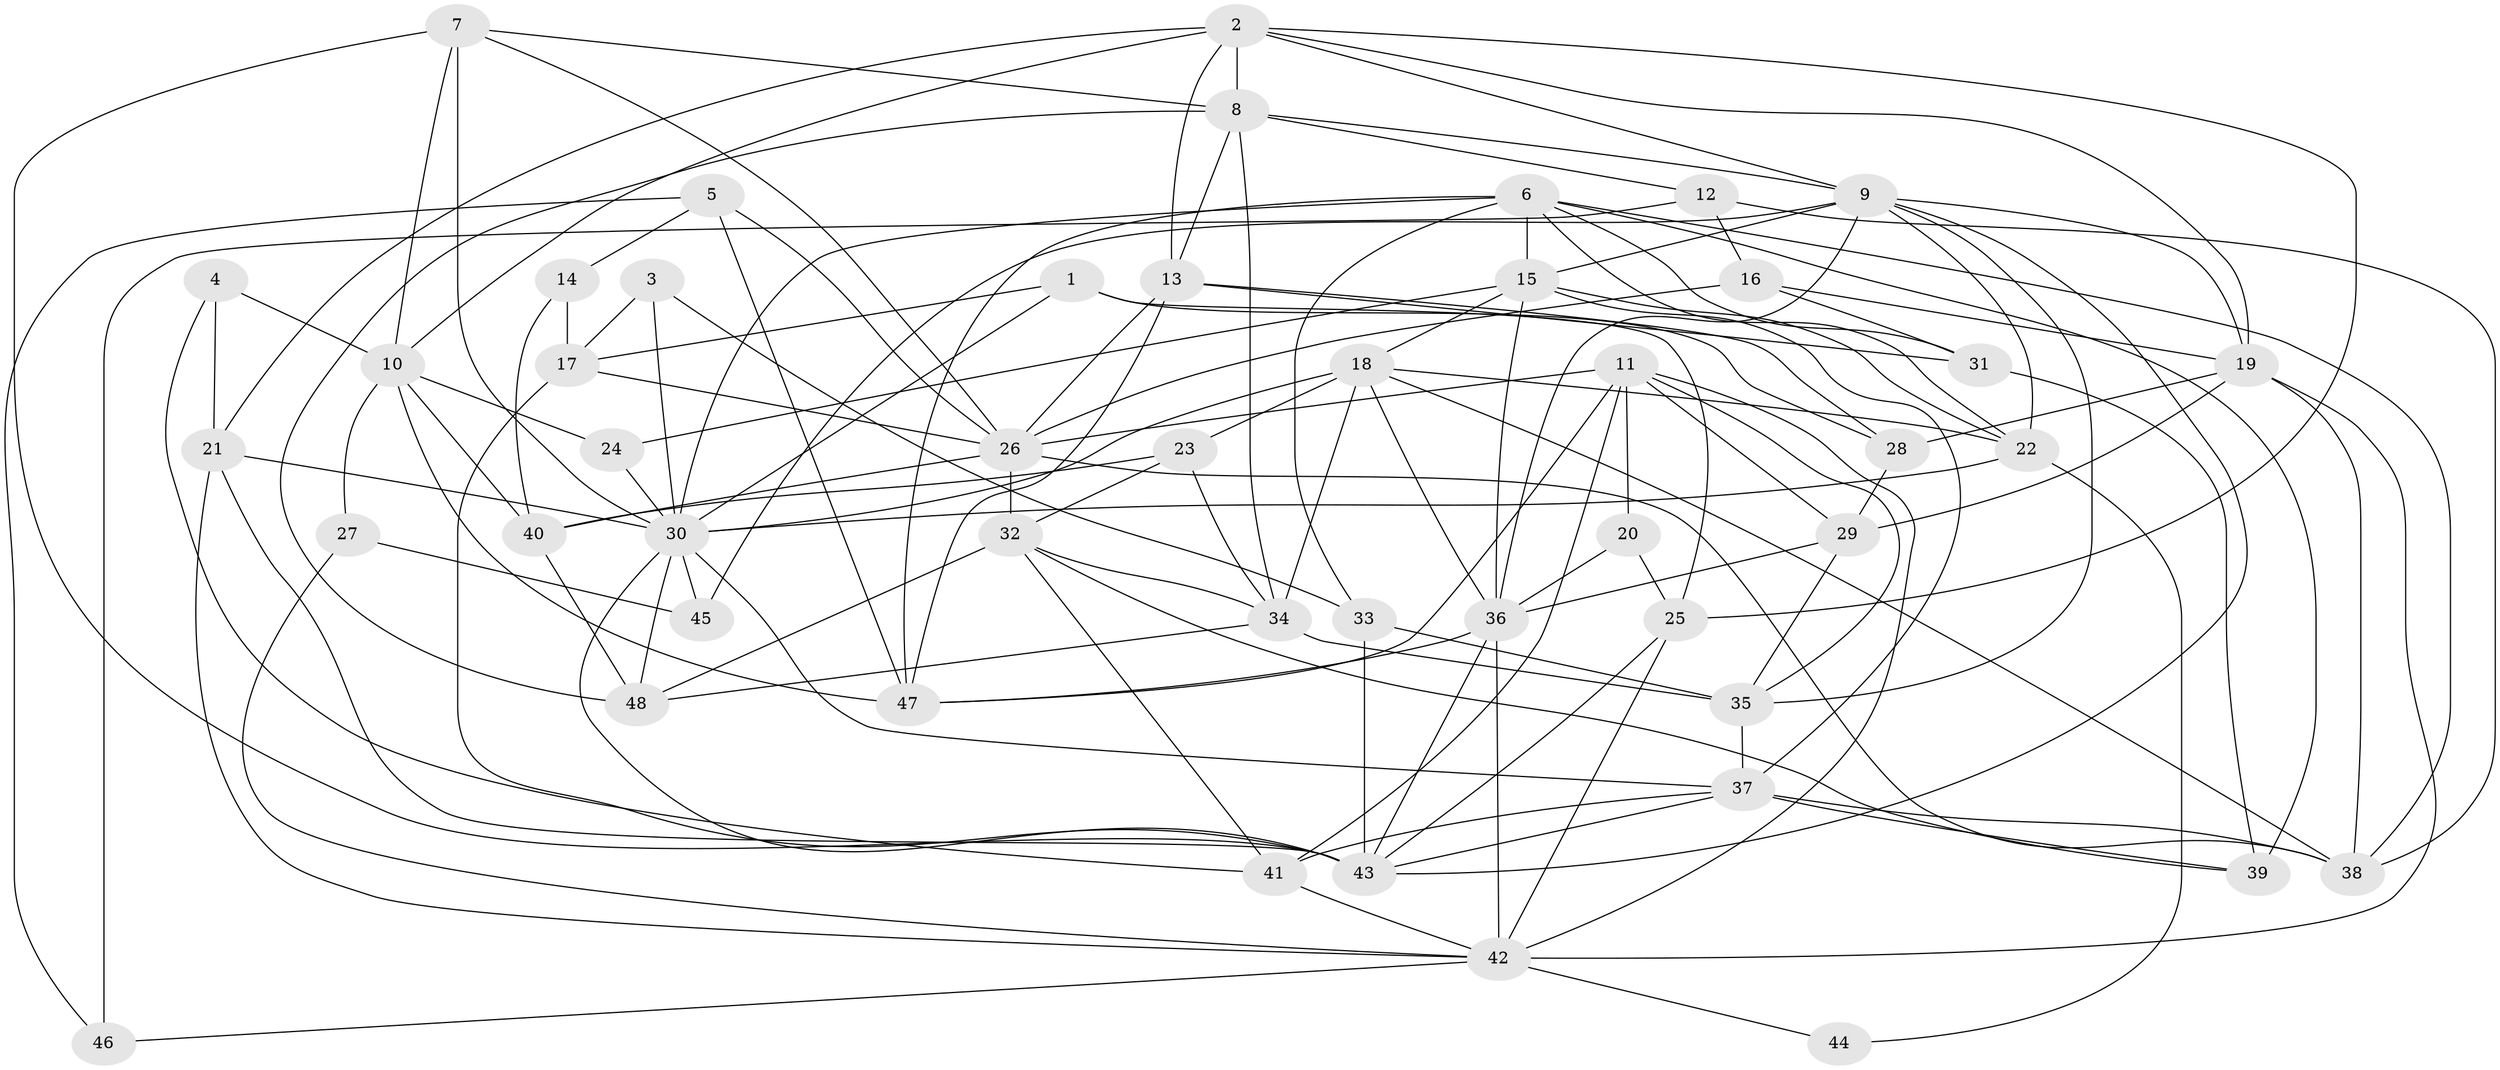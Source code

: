// original degree distribution, {6: 0.11578947368421053, 2: 0.14736842105263157, 4: 0.23157894736842105, 7: 0.031578947368421054, 5: 0.18947368421052632, 3: 0.2736842105263158, 9: 0.010526315789473684}
// Generated by graph-tools (version 1.1) at 2025/02/03/09/25 03:02:12]
// undirected, 48 vertices, 132 edges
graph export_dot {
graph [start="1"]
  node [color=gray90,style=filled];
  1;
  2;
  3;
  4;
  5;
  6;
  7;
  8;
  9;
  10;
  11;
  12;
  13;
  14;
  15;
  16;
  17;
  18;
  19;
  20;
  21;
  22;
  23;
  24;
  25;
  26;
  27;
  28;
  29;
  30;
  31;
  32;
  33;
  34;
  35;
  36;
  37;
  38;
  39;
  40;
  41;
  42;
  43;
  44;
  45;
  46;
  47;
  48;
  1 -- 17 [weight=1.0];
  1 -- 25 [weight=1.0];
  1 -- 28 [weight=1.0];
  1 -- 30 [weight=1.0];
  2 -- 8 [weight=1.0];
  2 -- 9 [weight=1.0];
  2 -- 10 [weight=1.0];
  2 -- 13 [weight=1.0];
  2 -- 19 [weight=1.0];
  2 -- 21 [weight=1.0];
  2 -- 25 [weight=1.0];
  3 -- 17 [weight=1.0];
  3 -- 30 [weight=1.0];
  3 -- 33 [weight=1.0];
  4 -- 10 [weight=2.0];
  4 -- 21 [weight=1.0];
  4 -- 41 [weight=1.0];
  5 -- 14 [weight=1.0];
  5 -- 26 [weight=1.0];
  5 -- 46 [weight=1.0];
  5 -- 47 [weight=1.0];
  6 -- 15 [weight=1.0];
  6 -- 22 [weight=1.0];
  6 -- 30 [weight=1.0];
  6 -- 31 [weight=1.0];
  6 -- 33 [weight=2.0];
  6 -- 38 [weight=1.0];
  6 -- 39 [weight=1.0];
  6 -- 47 [weight=1.0];
  7 -- 8 [weight=1.0];
  7 -- 10 [weight=1.0];
  7 -- 26 [weight=1.0];
  7 -- 30 [weight=1.0];
  7 -- 43 [weight=1.0];
  8 -- 9 [weight=1.0];
  8 -- 12 [weight=1.0];
  8 -- 13 [weight=1.0];
  8 -- 34 [weight=1.0];
  8 -- 48 [weight=1.0];
  9 -- 15 [weight=1.0];
  9 -- 19 [weight=2.0];
  9 -- 22 [weight=1.0];
  9 -- 35 [weight=1.0];
  9 -- 36 [weight=1.0];
  9 -- 43 [weight=1.0];
  9 -- 45 [weight=1.0];
  10 -- 24 [weight=1.0];
  10 -- 27 [weight=1.0];
  10 -- 40 [weight=2.0];
  10 -- 47 [weight=1.0];
  11 -- 20 [weight=1.0];
  11 -- 26 [weight=1.0];
  11 -- 29 [weight=1.0];
  11 -- 35 [weight=1.0];
  11 -- 41 [weight=1.0];
  11 -- 42 [weight=1.0];
  11 -- 47 [weight=1.0];
  12 -- 16 [weight=1.0];
  12 -- 38 [weight=1.0];
  12 -- 46 [weight=1.0];
  13 -- 26 [weight=1.0];
  13 -- 28 [weight=1.0];
  13 -- 31 [weight=1.0];
  13 -- 47 [weight=1.0];
  14 -- 17 [weight=1.0];
  14 -- 40 [weight=1.0];
  15 -- 18 [weight=1.0];
  15 -- 22 [weight=1.0];
  15 -- 24 [weight=2.0];
  15 -- 36 [weight=1.0];
  15 -- 37 [weight=2.0];
  16 -- 19 [weight=1.0];
  16 -- 26 [weight=1.0];
  16 -- 31 [weight=1.0];
  17 -- 26 [weight=1.0];
  17 -- 43 [weight=1.0];
  18 -- 22 [weight=1.0];
  18 -- 23 [weight=1.0];
  18 -- 30 [weight=1.0];
  18 -- 34 [weight=2.0];
  18 -- 36 [weight=1.0];
  18 -- 38 [weight=1.0];
  19 -- 28 [weight=1.0];
  19 -- 29 [weight=1.0];
  19 -- 38 [weight=1.0];
  19 -- 42 [weight=1.0];
  20 -- 25 [weight=1.0];
  20 -- 36 [weight=2.0];
  21 -- 30 [weight=2.0];
  21 -- 42 [weight=1.0];
  21 -- 43 [weight=1.0];
  22 -- 30 [weight=1.0];
  22 -- 44 [weight=1.0];
  23 -- 32 [weight=1.0];
  23 -- 34 [weight=1.0];
  23 -- 40 [weight=1.0];
  24 -- 30 [weight=1.0];
  25 -- 42 [weight=1.0];
  25 -- 43 [weight=1.0];
  26 -- 32 [weight=1.0];
  26 -- 38 [weight=1.0];
  26 -- 40 [weight=1.0];
  27 -- 42 [weight=1.0];
  27 -- 45 [weight=1.0];
  28 -- 29 [weight=1.0];
  29 -- 35 [weight=1.0];
  29 -- 36 [weight=1.0];
  30 -- 37 [weight=1.0];
  30 -- 43 [weight=1.0];
  30 -- 45 [weight=1.0];
  30 -- 48 [weight=1.0];
  31 -- 39 [weight=1.0];
  32 -- 34 [weight=1.0];
  32 -- 39 [weight=1.0];
  32 -- 41 [weight=1.0];
  32 -- 48 [weight=1.0];
  33 -- 35 [weight=2.0];
  33 -- 43 [weight=1.0];
  34 -- 35 [weight=2.0];
  34 -- 48 [weight=1.0];
  35 -- 37 [weight=1.0];
  36 -- 42 [weight=1.0];
  36 -- 43 [weight=1.0];
  36 -- 47 [weight=1.0];
  37 -- 38 [weight=1.0];
  37 -- 39 [weight=1.0];
  37 -- 41 [weight=1.0];
  37 -- 43 [weight=1.0];
  40 -- 48 [weight=1.0];
  41 -- 42 [weight=1.0];
  42 -- 44 [weight=1.0];
  42 -- 46 [weight=1.0];
}
